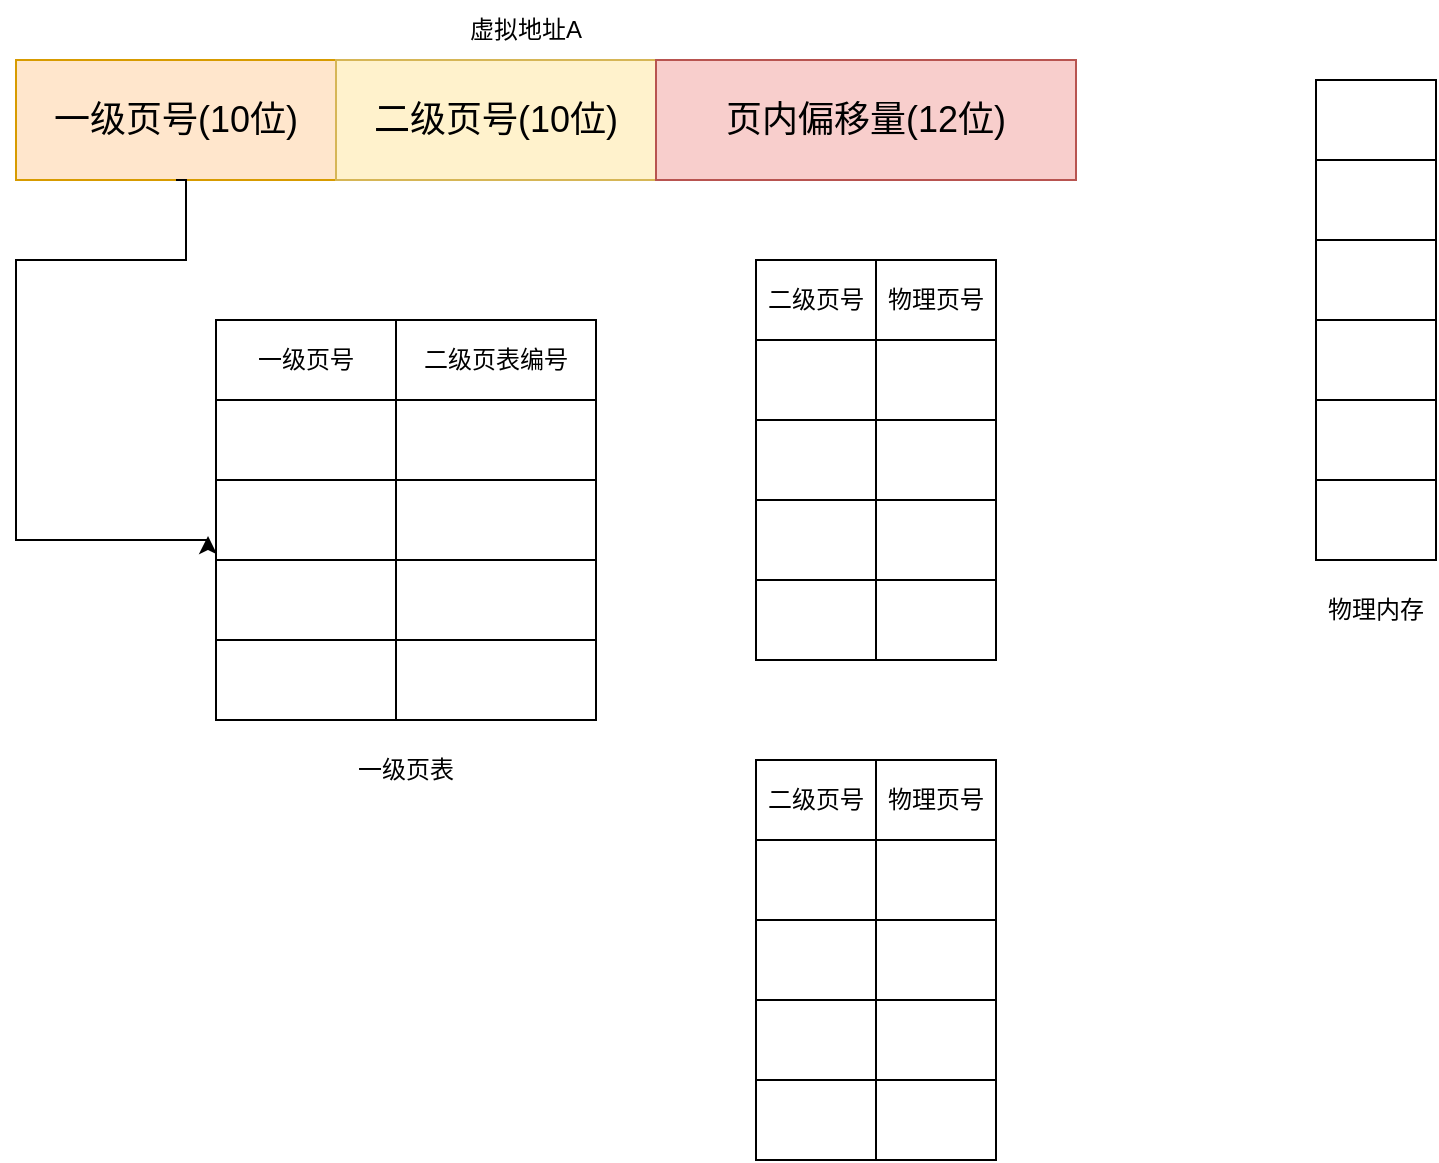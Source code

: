<mxfile version="21.6.6" type="github">
  <diagram name="第 1 页" id="KKkO62RH176LLWH5jWOu">
    <mxGraphModel dx="880" dy="446" grid="1" gridSize="10" guides="1" tooltips="1" connect="1" arrows="1" fold="1" page="1" pageScale="1" pageWidth="827" pageHeight="1169" math="0" shadow="0">
      <root>
        <mxCell id="0" />
        <mxCell id="1" parent="0" />
        <mxCell id="-ZaLptZrlX2X9f9rPi4m-1" value="一级页号(10位)" style="rounded=0;whiteSpace=wrap;html=1;fontSize=18;fillColor=#ffe6cc;strokeColor=#d79b00;" vertex="1" parent="1">
          <mxGeometry x="80" y="200" width="160" height="60" as="geometry" />
        </mxCell>
        <mxCell id="-ZaLptZrlX2X9f9rPi4m-2" value="二级页号(10位)" style="rounded=0;whiteSpace=wrap;html=1;fontSize=18;fillColor=#fff2cc;strokeColor=#d6b656;" vertex="1" parent="1">
          <mxGeometry x="240" y="200" width="160" height="60" as="geometry" />
        </mxCell>
        <mxCell id="-ZaLptZrlX2X9f9rPi4m-3" value="页内偏移量(12位)" style="rounded=0;whiteSpace=wrap;html=1;fontSize=18;fillColor=#f8cecc;strokeColor=#b85450;" vertex="1" parent="1">
          <mxGeometry x="400" y="200" width="210" height="60" as="geometry" />
        </mxCell>
        <mxCell id="-ZaLptZrlX2X9f9rPi4m-5" value="虚拟地址A" style="text;html=1;strokeColor=none;fillColor=none;align=center;verticalAlign=middle;whiteSpace=wrap;rounded=0;" vertex="1" parent="1">
          <mxGeometry x="305" y="170" width="60" height="30" as="geometry" />
        </mxCell>
        <mxCell id="-ZaLptZrlX2X9f9rPi4m-6" value="" style="shape=table;startSize=0;container=1;collapsible=0;childLayout=tableLayout;" vertex="1" parent="1">
          <mxGeometry x="180" y="330" width="190" height="200" as="geometry" />
        </mxCell>
        <mxCell id="-ZaLptZrlX2X9f9rPi4m-7" value="" style="shape=tableRow;horizontal=0;startSize=0;swimlaneHead=0;swimlaneBody=0;strokeColor=inherit;top=0;left=0;bottom=0;right=0;collapsible=0;dropTarget=0;fillColor=none;points=[[0,0.5],[1,0.5]];portConstraint=eastwest;" vertex="1" parent="-ZaLptZrlX2X9f9rPi4m-6">
          <mxGeometry width="190" height="40" as="geometry" />
        </mxCell>
        <mxCell id="-ZaLptZrlX2X9f9rPi4m-8" value="一级页号" style="shape=partialRectangle;html=1;whiteSpace=wrap;connectable=0;strokeColor=inherit;overflow=hidden;fillColor=none;top=0;left=0;bottom=0;right=0;pointerEvents=1;" vertex="1" parent="-ZaLptZrlX2X9f9rPi4m-7">
          <mxGeometry width="90" height="40" as="geometry">
            <mxRectangle width="90" height="40" as="alternateBounds" />
          </mxGeometry>
        </mxCell>
        <mxCell id="-ZaLptZrlX2X9f9rPi4m-9" value="二级页表编号" style="shape=partialRectangle;html=1;whiteSpace=wrap;connectable=0;strokeColor=inherit;overflow=hidden;fillColor=none;top=0;left=0;bottom=0;right=0;pointerEvents=1;" vertex="1" parent="-ZaLptZrlX2X9f9rPi4m-7">
          <mxGeometry x="90" width="100" height="40" as="geometry">
            <mxRectangle width="100" height="40" as="alternateBounds" />
          </mxGeometry>
        </mxCell>
        <mxCell id="-ZaLptZrlX2X9f9rPi4m-10" value="" style="shape=tableRow;horizontal=0;startSize=0;swimlaneHead=0;swimlaneBody=0;strokeColor=inherit;top=0;left=0;bottom=0;right=0;collapsible=0;dropTarget=0;fillColor=none;points=[[0,0.5],[1,0.5]];portConstraint=eastwest;" vertex="1" parent="-ZaLptZrlX2X9f9rPi4m-6">
          <mxGeometry y="40" width="190" height="40" as="geometry" />
        </mxCell>
        <mxCell id="-ZaLptZrlX2X9f9rPi4m-11" value="" style="shape=partialRectangle;html=1;whiteSpace=wrap;connectable=0;strokeColor=inherit;overflow=hidden;fillColor=none;top=0;left=0;bottom=0;right=0;pointerEvents=1;" vertex="1" parent="-ZaLptZrlX2X9f9rPi4m-10">
          <mxGeometry width="90" height="40" as="geometry">
            <mxRectangle width="90" height="40" as="alternateBounds" />
          </mxGeometry>
        </mxCell>
        <mxCell id="-ZaLptZrlX2X9f9rPi4m-12" value="" style="shape=partialRectangle;html=1;whiteSpace=wrap;connectable=0;strokeColor=inherit;overflow=hidden;fillColor=none;top=0;left=0;bottom=0;right=0;pointerEvents=1;" vertex="1" parent="-ZaLptZrlX2X9f9rPi4m-10">
          <mxGeometry x="90" width="100" height="40" as="geometry">
            <mxRectangle width="100" height="40" as="alternateBounds" />
          </mxGeometry>
        </mxCell>
        <mxCell id="-ZaLptZrlX2X9f9rPi4m-13" value="" style="shape=tableRow;horizontal=0;startSize=0;swimlaneHead=0;swimlaneBody=0;strokeColor=inherit;top=0;left=0;bottom=0;right=0;collapsible=0;dropTarget=0;fillColor=none;points=[[0,0.5],[1,0.5]];portConstraint=eastwest;" vertex="1" parent="-ZaLptZrlX2X9f9rPi4m-6">
          <mxGeometry y="80" width="190" height="40" as="geometry" />
        </mxCell>
        <mxCell id="-ZaLptZrlX2X9f9rPi4m-14" value="" style="shape=partialRectangle;html=1;whiteSpace=wrap;connectable=0;strokeColor=inherit;overflow=hidden;fillColor=none;top=0;left=0;bottom=0;right=0;pointerEvents=1;" vertex="1" parent="-ZaLptZrlX2X9f9rPi4m-13">
          <mxGeometry width="90" height="40" as="geometry">
            <mxRectangle width="90" height="40" as="alternateBounds" />
          </mxGeometry>
        </mxCell>
        <mxCell id="-ZaLptZrlX2X9f9rPi4m-15" value="" style="shape=partialRectangle;html=1;whiteSpace=wrap;connectable=0;strokeColor=inherit;overflow=hidden;fillColor=none;top=0;left=0;bottom=0;right=0;pointerEvents=1;" vertex="1" parent="-ZaLptZrlX2X9f9rPi4m-13">
          <mxGeometry x="90" width="100" height="40" as="geometry">
            <mxRectangle width="100" height="40" as="alternateBounds" />
          </mxGeometry>
        </mxCell>
        <mxCell id="-ZaLptZrlX2X9f9rPi4m-16" value="" style="shape=tableRow;horizontal=0;startSize=0;swimlaneHead=0;swimlaneBody=0;strokeColor=inherit;top=0;left=0;bottom=0;right=0;collapsible=0;dropTarget=0;fillColor=none;points=[[0,0.5],[1,0.5]];portConstraint=eastwest;" vertex="1" parent="-ZaLptZrlX2X9f9rPi4m-6">
          <mxGeometry y="120" width="190" height="40" as="geometry" />
        </mxCell>
        <mxCell id="-ZaLptZrlX2X9f9rPi4m-17" value="" style="shape=partialRectangle;html=1;whiteSpace=wrap;connectable=0;strokeColor=inherit;overflow=hidden;fillColor=none;top=0;left=0;bottom=0;right=0;pointerEvents=1;" vertex="1" parent="-ZaLptZrlX2X9f9rPi4m-16">
          <mxGeometry width="90" height="40" as="geometry">
            <mxRectangle width="90" height="40" as="alternateBounds" />
          </mxGeometry>
        </mxCell>
        <mxCell id="-ZaLptZrlX2X9f9rPi4m-18" value="" style="shape=partialRectangle;html=1;whiteSpace=wrap;connectable=0;strokeColor=inherit;overflow=hidden;fillColor=none;top=0;left=0;bottom=0;right=0;pointerEvents=1;" vertex="1" parent="-ZaLptZrlX2X9f9rPi4m-16">
          <mxGeometry x="90" width="100" height="40" as="geometry">
            <mxRectangle width="100" height="40" as="alternateBounds" />
          </mxGeometry>
        </mxCell>
        <mxCell id="-ZaLptZrlX2X9f9rPi4m-19" value="" style="shape=tableRow;horizontal=0;startSize=0;swimlaneHead=0;swimlaneBody=0;strokeColor=inherit;top=0;left=0;bottom=0;right=0;collapsible=0;dropTarget=0;fillColor=none;points=[[0,0.5],[1,0.5]];portConstraint=eastwest;" vertex="1" parent="-ZaLptZrlX2X9f9rPi4m-6">
          <mxGeometry y="160" width="190" height="40" as="geometry" />
        </mxCell>
        <mxCell id="-ZaLptZrlX2X9f9rPi4m-20" value="" style="shape=partialRectangle;html=1;whiteSpace=wrap;connectable=0;strokeColor=inherit;overflow=hidden;fillColor=none;top=0;left=0;bottom=0;right=0;pointerEvents=1;" vertex="1" parent="-ZaLptZrlX2X9f9rPi4m-19">
          <mxGeometry width="90" height="40" as="geometry">
            <mxRectangle width="90" height="40" as="alternateBounds" />
          </mxGeometry>
        </mxCell>
        <mxCell id="-ZaLptZrlX2X9f9rPi4m-21" value="" style="shape=partialRectangle;html=1;whiteSpace=wrap;connectable=0;strokeColor=inherit;overflow=hidden;fillColor=none;top=0;left=0;bottom=0;right=0;pointerEvents=1;" vertex="1" parent="-ZaLptZrlX2X9f9rPi4m-19">
          <mxGeometry x="90" width="100" height="40" as="geometry">
            <mxRectangle width="100" height="40" as="alternateBounds" />
          </mxGeometry>
        </mxCell>
        <mxCell id="-ZaLptZrlX2X9f9rPi4m-22" value="" style="endArrow=classic;html=1;rounded=0;edgeStyle=orthogonalEdgeStyle;exitX=0.5;exitY=1;exitDx=0;exitDy=0;entryX=-0.021;entryY=0.7;entryDx=0;entryDy=0;entryPerimeter=0;" edge="1" parent="1" source="-ZaLptZrlX2X9f9rPi4m-1" target="-ZaLptZrlX2X9f9rPi4m-13">
          <mxGeometry width="50" height="50" relative="1" as="geometry">
            <mxPoint x="390" y="360" as="sourcePoint" />
            <mxPoint x="440" y="310" as="targetPoint" />
            <Array as="points">
              <mxPoint x="165" y="300" />
              <mxPoint x="80" y="300" />
              <mxPoint x="80" y="440" />
              <mxPoint x="176" y="440" />
            </Array>
          </mxGeometry>
        </mxCell>
        <mxCell id="-ZaLptZrlX2X9f9rPi4m-23" value="" style="shape=table;startSize=0;container=1;collapsible=0;childLayout=tableLayout;" vertex="1" parent="1">
          <mxGeometry x="450" y="300" width="120" height="200" as="geometry" />
        </mxCell>
        <mxCell id="-ZaLptZrlX2X9f9rPi4m-24" value="" style="shape=tableRow;horizontal=0;startSize=0;swimlaneHead=0;swimlaneBody=0;strokeColor=inherit;top=0;left=0;bottom=0;right=0;collapsible=0;dropTarget=0;fillColor=none;points=[[0,0.5],[1,0.5]];portConstraint=eastwest;" vertex="1" parent="-ZaLptZrlX2X9f9rPi4m-23">
          <mxGeometry width="120" height="40" as="geometry" />
        </mxCell>
        <mxCell id="-ZaLptZrlX2X9f9rPi4m-25" value="二级页号" style="shape=partialRectangle;html=1;whiteSpace=wrap;connectable=0;strokeColor=inherit;overflow=hidden;fillColor=none;top=0;left=0;bottom=0;right=0;pointerEvents=1;" vertex="1" parent="-ZaLptZrlX2X9f9rPi4m-24">
          <mxGeometry width="60" height="40" as="geometry">
            <mxRectangle width="60" height="40" as="alternateBounds" />
          </mxGeometry>
        </mxCell>
        <mxCell id="-ZaLptZrlX2X9f9rPi4m-26" value="物理页号" style="shape=partialRectangle;html=1;whiteSpace=wrap;connectable=0;strokeColor=inherit;overflow=hidden;fillColor=none;top=0;left=0;bottom=0;right=0;pointerEvents=1;" vertex="1" parent="-ZaLptZrlX2X9f9rPi4m-24">
          <mxGeometry x="60" width="60" height="40" as="geometry">
            <mxRectangle width="60" height="40" as="alternateBounds" />
          </mxGeometry>
        </mxCell>
        <mxCell id="-ZaLptZrlX2X9f9rPi4m-27" value="" style="shape=tableRow;horizontal=0;startSize=0;swimlaneHead=0;swimlaneBody=0;strokeColor=inherit;top=0;left=0;bottom=0;right=0;collapsible=0;dropTarget=0;fillColor=none;points=[[0,0.5],[1,0.5]];portConstraint=eastwest;" vertex="1" parent="-ZaLptZrlX2X9f9rPi4m-23">
          <mxGeometry y="40" width="120" height="40" as="geometry" />
        </mxCell>
        <mxCell id="-ZaLptZrlX2X9f9rPi4m-28" value="" style="shape=partialRectangle;html=1;whiteSpace=wrap;connectable=0;strokeColor=inherit;overflow=hidden;fillColor=none;top=0;left=0;bottom=0;right=0;pointerEvents=1;" vertex="1" parent="-ZaLptZrlX2X9f9rPi4m-27">
          <mxGeometry width="60" height="40" as="geometry">
            <mxRectangle width="60" height="40" as="alternateBounds" />
          </mxGeometry>
        </mxCell>
        <mxCell id="-ZaLptZrlX2X9f9rPi4m-29" value="" style="shape=partialRectangle;html=1;whiteSpace=wrap;connectable=0;strokeColor=inherit;overflow=hidden;fillColor=none;top=0;left=0;bottom=0;right=0;pointerEvents=1;" vertex="1" parent="-ZaLptZrlX2X9f9rPi4m-27">
          <mxGeometry x="60" width="60" height="40" as="geometry">
            <mxRectangle width="60" height="40" as="alternateBounds" />
          </mxGeometry>
        </mxCell>
        <mxCell id="-ZaLptZrlX2X9f9rPi4m-30" value="" style="shape=tableRow;horizontal=0;startSize=0;swimlaneHead=0;swimlaneBody=0;strokeColor=inherit;top=0;left=0;bottom=0;right=0;collapsible=0;dropTarget=0;fillColor=none;points=[[0,0.5],[1,0.5]];portConstraint=eastwest;" vertex="1" parent="-ZaLptZrlX2X9f9rPi4m-23">
          <mxGeometry y="80" width="120" height="40" as="geometry" />
        </mxCell>
        <mxCell id="-ZaLptZrlX2X9f9rPi4m-31" value="" style="shape=partialRectangle;html=1;whiteSpace=wrap;connectable=0;strokeColor=inherit;overflow=hidden;fillColor=none;top=0;left=0;bottom=0;right=0;pointerEvents=1;" vertex="1" parent="-ZaLptZrlX2X9f9rPi4m-30">
          <mxGeometry width="60" height="40" as="geometry">
            <mxRectangle width="60" height="40" as="alternateBounds" />
          </mxGeometry>
        </mxCell>
        <mxCell id="-ZaLptZrlX2X9f9rPi4m-32" value="" style="shape=partialRectangle;html=1;whiteSpace=wrap;connectable=0;strokeColor=inherit;overflow=hidden;fillColor=none;top=0;left=0;bottom=0;right=0;pointerEvents=1;" vertex="1" parent="-ZaLptZrlX2X9f9rPi4m-30">
          <mxGeometry x="60" width="60" height="40" as="geometry">
            <mxRectangle width="60" height="40" as="alternateBounds" />
          </mxGeometry>
        </mxCell>
        <mxCell id="-ZaLptZrlX2X9f9rPi4m-33" value="" style="shape=tableRow;horizontal=0;startSize=0;swimlaneHead=0;swimlaneBody=0;strokeColor=inherit;top=0;left=0;bottom=0;right=0;collapsible=0;dropTarget=0;fillColor=none;points=[[0,0.5],[1,0.5]];portConstraint=eastwest;" vertex="1" parent="-ZaLptZrlX2X9f9rPi4m-23">
          <mxGeometry y="120" width="120" height="40" as="geometry" />
        </mxCell>
        <mxCell id="-ZaLptZrlX2X9f9rPi4m-34" value="" style="shape=partialRectangle;html=1;whiteSpace=wrap;connectable=0;strokeColor=inherit;overflow=hidden;fillColor=none;top=0;left=0;bottom=0;right=0;pointerEvents=1;" vertex="1" parent="-ZaLptZrlX2X9f9rPi4m-33">
          <mxGeometry width="60" height="40" as="geometry">
            <mxRectangle width="60" height="40" as="alternateBounds" />
          </mxGeometry>
        </mxCell>
        <mxCell id="-ZaLptZrlX2X9f9rPi4m-35" value="" style="shape=partialRectangle;html=1;whiteSpace=wrap;connectable=0;strokeColor=inherit;overflow=hidden;fillColor=none;top=0;left=0;bottom=0;right=0;pointerEvents=1;" vertex="1" parent="-ZaLptZrlX2X9f9rPi4m-33">
          <mxGeometry x="60" width="60" height="40" as="geometry">
            <mxRectangle width="60" height="40" as="alternateBounds" />
          </mxGeometry>
        </mxCell>
        <mxCell id="-ZaLptZrlX2X9f9rPi4m-36" value="" style="shape=tableRow;horizontal=0;startSize=0;swimlaneHead=0;swimlaneBody=0;strokeColor=inherit;top=0;left=0;bottom=0;right=0;collapsible=0;dropTarget=0;fillColor=none;points=[[0,0.5],[1,0.5]];portConstraint=eastwest;" vertex="1" parent="-ZaLptZrlX2X9f9rPi4m-23">
          <mxGeometry y="160" width="120" height="40" as="geometry" />
        </mxCell>
        <mxCell id="-ZaLptZrlX2X9f9rPi4m-37" value="" style="shape=partialRectangle;html=1;whiteSpace=wrap;connectable=0;strokeColor=inherit;overflow=hidden;fillColor=none;top=0;left=0;bottom=0;right=0;pointerEvents=1;" vertex="1" parent="-ZaLptZrlX2X9f9rPi4m-36">
          <mxGeometry width="60" height="40" as="geometry">
            <mxRectangle width="60" height="40" as="alternateBounds" />
          </mxGeometry>
        </mxCell>
        <mxCell id="-ZaLptZrlX2X9f9rPi4m-38" value="" style="shape=partialRectangle;html=1;whiteSpace=wrap;connectable=0;strokeColor=inherit;overflow=hidden;fillColor=none;top=0;left=0;bottom=0;right=0;pointerEvents=1;" vertex="1" parent="-ZaLptZrlX2X9f9rPi4m-36">
          <mxGeometry x="60" width="60" height="40" as="geometry">
            <mxRectangle width="60" height="40" as="alternateBounds" />
          </mxGeometry>
        </mxCell>
        <mxCell id="-ZaLptZrlX2X9f9rPi4m-39" value="" style="shape=table;startSize=0;container=1;collapsible=0;childLayout=tableLayout;" vertex="1" parent="1">
          <mxGeometry x="730" y="210" width="60" height="240" as="geometry" />
        </mxCell>
        <mxCell id="-ZaLptZrlX2X9f9rPi4m-40" value="" style="shape=tableRow;horizontal=0;startSize=0;swimlaneHead=0;swimlaneBody=0;strokeColor=inherit;top=0;left=0;bottom=0;right=0;collapsible=0;dropTarget=0;fillColor=none;points=[[0,0.5],[1,0.5]];portConstraint=eastwest;" vertex="1" parent="-ZaLptZrlX2X9f9rPi4m-39">
          <mxGeometry width="60" height="40" as="geometry" />
        </mxCell>
        <mxCell id="-ZaLptZrlX2X9f9rPi4m-41" value="" style="shape=partialRectangle;html=1;whiteSpace=wrap;connectable=0;strokeColor=inherit;overflow=hidden;fillColor=none;top=0;left=0;bottom=0;right=0;pointerEvents=1;" vertex="1" parent="-ZaLptZrlX2X9f9rPi4m-40">
          <mxGeometry width="60" height="40" as="geometry">
            <mxRectangle width="60" height="40" as="alternateBounds" />
          </mxGeometry>
        </mxCell>
        <mxCell id="-ZaLptZrlX2X9f9rPi4m-42" value="" style="shape=tableRow;horizontal=0;startSize=0;swimlaneHead=0;swimlaneBody=0;strokeColor=inherit;top=0;left=0;bottom=0;right=0;collapsible=0;dropTarget=0;fillColor=none;points=[[0,0.5],[1,0.5]];portConstraint=eastwest;" vertex="1" parent="-ZaLptZrlX2X9f9rPi4m-39">
          <mxGeometry y="40" width="60" height="40" as="geometry" />
        </mxCell>
        <mxCell id="-ZaLptZrlX2X9f9rPi4m-43" value="" style="shape=partialRectangle;html=1;whiteSpace=wrap;connectable=0;strokeColor=inherit;overflow=hidden;fillColor=none;top=0;left=0;bottom=0;right=0;pointerEvents=1;" vertex="1" parent="-ZaLptZrlX2X9f9rPi4m-42">
          <mxGeometry width="60" height="40" as="geometry">
            <mxRectangle width="60" height="40" as="alternateBounds" />
          </mxGeometry>
        </mxCell>
        <mxCell id="-ZaLptZrlX2X9f9rPi4m-44" value="" style="shape=tableRow;horizontal=0;startSize=0;swimlaneHead=0;swimlaneBody=0;strokeColor=inherit;top=0;left=0;bottom=0;right=0;collapsible=0;dropTarget=0;fillColor=none;points=[[0,0.5],[1,0.5]];portConstraint=eastwest;" vertex="1" parent="-ZaLptZrlX2X9f9rPi4m-39">
          <mxGeometry y="80" width="60" height="40" as="geometry" />
        </mxCell>
        <mxCell id="-ZaLptZrlX2X9f9rPi4m-45" value="" style="shape=partialRectangle;html=1;whiteSpace=wrap;connectable=0;strokeColor=inherit;overflow=hidden;fillColor=none;top=0;left=0;bottom=0;right=0;pointerEvents=1;" vertex="1" parent="-ZaLptZrlX2X9f9rPi4m-44">
          <mxGeometry width="60" height="40" as="geometry">
            <mxRectangle width="60" height="40" as="alternateBounds" />
          </mxGeometry>
        </mxCell>
        <mxCell id="-ZaLptZrlX2X9f9rPi4m-46" value="" style="shape=tableRow;horizontal=0;startSize=0;swimlaneHead=0;swimlaneBody=0;strokeColor=inherit;top=0;left=0;bottom=0;right=0;collapsible=0;dropTarget=0;fillColor=none;points=[[0,0.5],[1,0.5]];portConstraint=eastwest;" vertex="1" parent="-ZaLptZrlX2X9f9rPi4m-39">
          <mxGeometry y="120" width="60" height="40" as="geometry" />
        </mxCell>
        <mxCell id="-ZaLptZrlX2X9f9rPi4m-47" value="" style="shape=partialRectangle;html=1;whiteSpace=wrap;connectable=0;strokeColor=inherit;overflow=hidden;fillColor=none;top=0;left=0;bottom=0;right=0;pointerEvents=1;" vertex="1" parent="-ZaLptZrlX2X9f9rPi4m-46">
          <mxGeometry width="60" height="40" as="geometry">
            <mxRectangle width="60" height="40" as="alternateBounds" />
          </mxGeometry>
        </mxCell>
        <mxCell id="-ZaLptZrlX2X9f9rPi4m-48" value="" style="shape=tableRow;horizontal=0;startSize=0;swimlaneHead=0;swimlaneBody=0;strokeColor=inherit;top=0;left=0;bottom=0;right=0;collapsible=0;dropTarget=0;fillColor=none;points=[[0,0.5],[1,0.5]];portConstraint=eastwest;" vertex="1" parent="-ZaLptZrlX2X9f9rPi4m-39">
          <mxGeometry y="160" width="60" height="40" as="geometry" />
        </mxCell>
        <mxCell id="-ZaLptZrlX2X9f9rPi4m-49" value="" style="shape=partialRectangle;html=1;whiteSpace=wrap;connectable=0;strokeColor=inherit;overflow=hidden;fillColor=none;top=0;left=0;bottom=0;right=0;pointerEvents=1;" vertex="1" parent="-ZaLptZrlX2X9f9rPi4m-48">
          <mxGeometry width="60" height="40" as="geometry">
            <mxRectangle width="60" height="40" as="alternateBounds" />
          </mxGeometry>
        </mxCell>
        <mxCell id="-ZaLptZrlX2X9f9rPi4m-50" value="" style="shape=tableRow;horizontal=0;startSize=0;swimlaneHead=0;swimlaneBody=0;strokeColor=inherit;top=0;left=0;bottom=0;right=0;collapsible=0;dropTarget=0;fillColor=none;points=[[0,0.5],[1,0.5]];portConstraint=eastwest;" vertex="1" parent="-ZaLptZrlX2X9f9rPi4m-39">
          <mxGeometry y="200" width="60" height="40" as="geometry" />
        </mxCell>
        <mxCell id="-ZaLptZrlX2X9f9rPi4m-51" value="" style="shape=partialRectangle;html=1;whiteSpace=wrap;connectable=0;strokeColor=inherit;overflow=hidden;fillColor=none;top=0;left=0;bottom=0;right=0;pointerEvents=1;" vertex="1" parent="-ZaLptZrlX2X9f9rPi4m-50">
          <mxGeometry width="60" height="40" as="geometry">
            <mxRectangle width="60" height="40" as="alternateBounds" />
          </mxGeometry>
        </mxCell>
        <mxCell id="-ZaLptZrlX2X9f9rPi4m-52" value="一级页表" style="text;html=1;strokeColor=none;fillColor=none;align=center;verticalAlign=middle;whiteSpace=wrap;rounded=0;" vertex="1" parent="1">
          <mxGeometry x="245" y="540" width="60" height="30" as="geometry" />
        </mxCell>
        <mxCell id="-ZaLptZrlX2X9f9rPi4m-53" value="物理内存" style="text;html=1;strokeColor=none;fillColor=none;align=center;verticalAlign=middle;whiteSpace=wrap;rounded=0;" vertex="1" parent="1">
          <mxGeometry x="730" y="460" width="60" height="30" as="geometry" />
        </mxCell>
        <mxCell id="-ZaLptZrlX2X9f9rPi4m-54" value="" style="shape=table;startSize=0;container=1;collapsible=0;childLayout=tableLayout;" vertex="1" parent="1">
          <mxGeometry x="450" y="550" width="120" height="200" as="geometry" />
        </mxCell>
        <mxCell id="-ZaLptZrlX2X9f9rPi4m-55" value="" style="shape=tableRow;horizontal=0;startSize=0;swimlaneHead=0;swimlaneBody=0;strokeColor=inherit;top=0;left=0;bottom=0;right=0;collapsible=0;dropTarget=0;fillColor=none;points=[[0,0.5],[1,0.5]];portConstraint=eastwest;" vertex="1" parent="-ZaLptZrlX2X9f9rPi4m-54">
          <mxGeometry width="120" height="40" as="geometry" />
        </mxCell>
        <mxCell id="-ZaLptZrlX2X9f9rPi4m-56" value="二级页号" style="shape=partialRectangle;html=1;whiteSpace=wrap;connectable=0;strokeColor=inherit;overflow=hidden;fillColor=none;top=0;left=0;bottom=0;right=0;pointerEvents=1;" vertex="1" parent="-ZaLptZrlX2X9f9rPi4m-55">
          <mxGeometry width="60" height="40" as="geometry">
            <mxRectangle width="60" height="40" as="alternateBounds" />
          </mxGeometry>
        </mxCell>
        <mxCell id="-ZaLptZrlX2X9f9rPi4m-57" value="物理页号" style="shape=partialRectangle;html=1;whiteSpace=wrap;connectable=0;strokeColor=inherit;overflow=hidden;fillColor=none;top=0;left=0;bottom=0;right=0;pointerEvents=1;" vertex="1" parent="-ZaLptZrlX2X9f9rPi4m-55">
          <mxGeometry x="60" width="60" height="40" as="geometry">
            <mxRectangle width="60" height="40" as="alternateBounds" />
          </mxGeometry>
        </mxCell>
        <mxCell id="-ZaLptZrlX2X9f9rPi4m-58" value="" style="shape=tableRow;horizontal=0;startSize=0;swimlaneHead=0;swimlaneBody=0;strokeColor=inherit;top=0;left=0;bottom=0;right=0;collapsible=0;dropTarget=0;fillColor=none;points=[[0,0.5],[1,0.5]];portConstraint=eastwest;" vertex="1" parent="-ZaLptZrlX2X9f9rPi4m-54">
          <mxGeometry y="40" width="120" height="40" as="geometry" />
        </mxCell>
        <mxCell id="-ZaLptZrlX2X9f9rPi4m-59" value="" style="shape=partialRectangle;html=1;whiteSpace=wrap;connectable=0;strokeColor=inherit;overflow=hidden;fillColor=none;top=0;left=0;bottom=0;right=0;pointerEvents=1;" vertex="1" parent="-ZaLptZrlX2X9f9rPi4m-58">
          <mxGeometry width="60" height="40" as="geometry">
            <mxRectangle width="60" height="40" as="alternateBounds" />
          </mxGeometry>
        </mxCell>
        <mxCell id="-ZaLptZrlX2X9f9rPi4m-60" value="" style="shape=partialRectangle;html=1;whiteSpace=wrap;connectable=0;strokeColor=inherit;overflow=hidden;fillColor=none;top=0;left=0;bottom=0;right=0;pointerEvents=1;" vertex="1" parent="-ZaLptZrlX2X9f9rPi4m-58">
          <mxGeometry x="60" width="60" height="40" as="geometry">
            <mxRectangle width="60" height="40" as="alternateBounds" />
          </mxGeometry>
        </mxCell>
        <mxCell id="-ZaLptZrlX2X9f9rPi4m-61" value="" style="shape=tableRow;horizontal=0;startSize=0;swimlaneHead=0;swimlaneBody=0;strokeColor=inherit;top=0;left=0;bottom=0;right=0;collapsible=0;dropTarget=0;fillColor=none;points=[[0,0.5],[1,0.5]];portConstraint=eastwest;" vertex="1" parent="-ZaLptZrlX2X9f9rPi4m-54">
          <mxGeometry y="80" width="120" height="40" as="geometry" />
        </mxCell>
        <mxCell id="-ZaLptZrlX2X9f9rPi4m-62" value="" style="shape=partialRectangle;html=1;whiteSpace=wrap;connectable=0;strokeColor=inherit;overflow=hidden;fillColor=none;top=0;left=0;bottom=0;right=0;pointerEvents=1;" vertex="1" parent="-ZaLptZrlX2X9f9rPi4m-61">
          <mxGeometry width="60" height="40" as="geometry">
            <mxRectangle width="60" height="40" as="alternateBounds" />
          </mxGeometry>
        </mxCell>
        <mxCell id="-ZaLptZrlX2X9f9rPi4m-63" value="" style="shape=partialRectangle;html=1;whiteSpace=wrap;connectable=0;strokeColor=inherit;overflow=hidden;fillColor=none;top=0;left=0;bottom=0;right=0;pointerEvents=1;" vertex="1" parent="-ZaLptZrlX2X9f9rPi4m-61">
          <mxGeometry x="60" width="60" height="40" as="geometry">
            <mxRectangle width="60" height="40" as="alternateBounds" />
          </mxGeometry>
        </mxCell>
        <mxCell id="-ZaLptZrlX2X9f9rPi4m-64" value="" style="shape=tableRow;horizontal=0;startSize=0;swimlaneHead=0;swimlaneBody=0;strokeColor=inherit;top=0;left=0;bottom=0;right=0;collapsible=0;dropTarget=0;fillColor=none;points=[[0,0.5],[1,0.5]];portConstraint=eastwest;" vertex="1" parent="-ZaLptZrlX2X9f9rPi4m-54">
          <mxGeometry y="120" width="120" height="40" as="geometry" />
        </mxCell>
        <mxCell id="-ZaLptZrlX2X9f9rPi4m-65" value="" style="shape=partialRectangle;html=1;whiteSpace=wrap;connectable=0;strokeColor=inherit;overflow=hidden;fillColor=none;top=0;left=0;bottom=0;right=0;pointerEvents=1;" vertex="1" parent="-ZaLptZrlX2X9f9rPi4m-64">
          <mxGeometry width="60" height="40" as="geometry">
            <mxRectangle width="60" height="40" as="alternateBounds" />
          </mxGeometry>
        </mxCell>
        <mxCell id="-ZaLptZrlX2X9f9rPi4m-66" value="" style="shape=partialRectangle;html=1;whiteSpace=wrap;connectable=0;strokeColor=inherit;overflow=hidden;fillColor=none;top=0;left=0;bottom=0;right=0;pointerEvents=1;" vertex="1" parent="-ZaLptZrlX2X9f9rPi4m-64">
          <mxGeometry x="60" width="60" height="40" as="geometry">
            <mxRectangle width="60" height="40" as="alternateBounds" />
          </mxGeometry>
        </mxCell>
        <mxCell id="-ZaLptZrlX2X9f9rPi4m-67" value="" style="shape=tableRow;horizontal=0;startSize=0;swimlaneHead=0;swimlaneBody=0;strokeColor=inherit;top=0;left=0;bottom=0;right=0;collapsible=0;dropTarget=0;fillColor=none;points=[[0,0.5],[1,0.5]];portConstraint=eastwest;" vertex="1" parent="-ZaLptZrlX2X9f9rPi4m-54">
          <mxGeometry y="160" width="120" height="40" as="geometry" />
        </mxCell>
        <mxCell id="-ZaLptZrlX2X9f9rPi4m-68" value="" style="shape=partialRectangle;html=1;whiteSpace=wrap;connectable=0;strokeColor=inherit;overflow=hidden;fillColor=none;top=0;left=0;bottom=0;right=0;pointerEvents=1;" vertex="1" parent="-ZaLptZrlX2X9f9rPi4m-67">
          <mxGeometry width="60" height="40" as="geometry">
            <mxRectangle width="60" height="40" as="alternateBounds" />
          </mxGeometry>
        </mxCell>
        <mxCell id="-ZaLptZrlX2X9f9rPi4m-69" value="" style="shape=partialRectangle;html=1;whiteSpace=wrap;connectable=0;strokeColor=inherit;overflow=hidden;fillColor=none;top=0;left=0;bottom=0;right=0;pointerEvents=1;" vertex="1" parent="-ZaLptZrlX2X9f9rPi4m-67">
          <mxGeometry x="60" width="60" height="40" as="geometry">
            <mxRectangle width="60" height="40" as="alternateBounds" />
          </mxGeometry>
        </mxCell>
      </root>
    </mxGraphModel>
  </diagram>
</mxfile>
